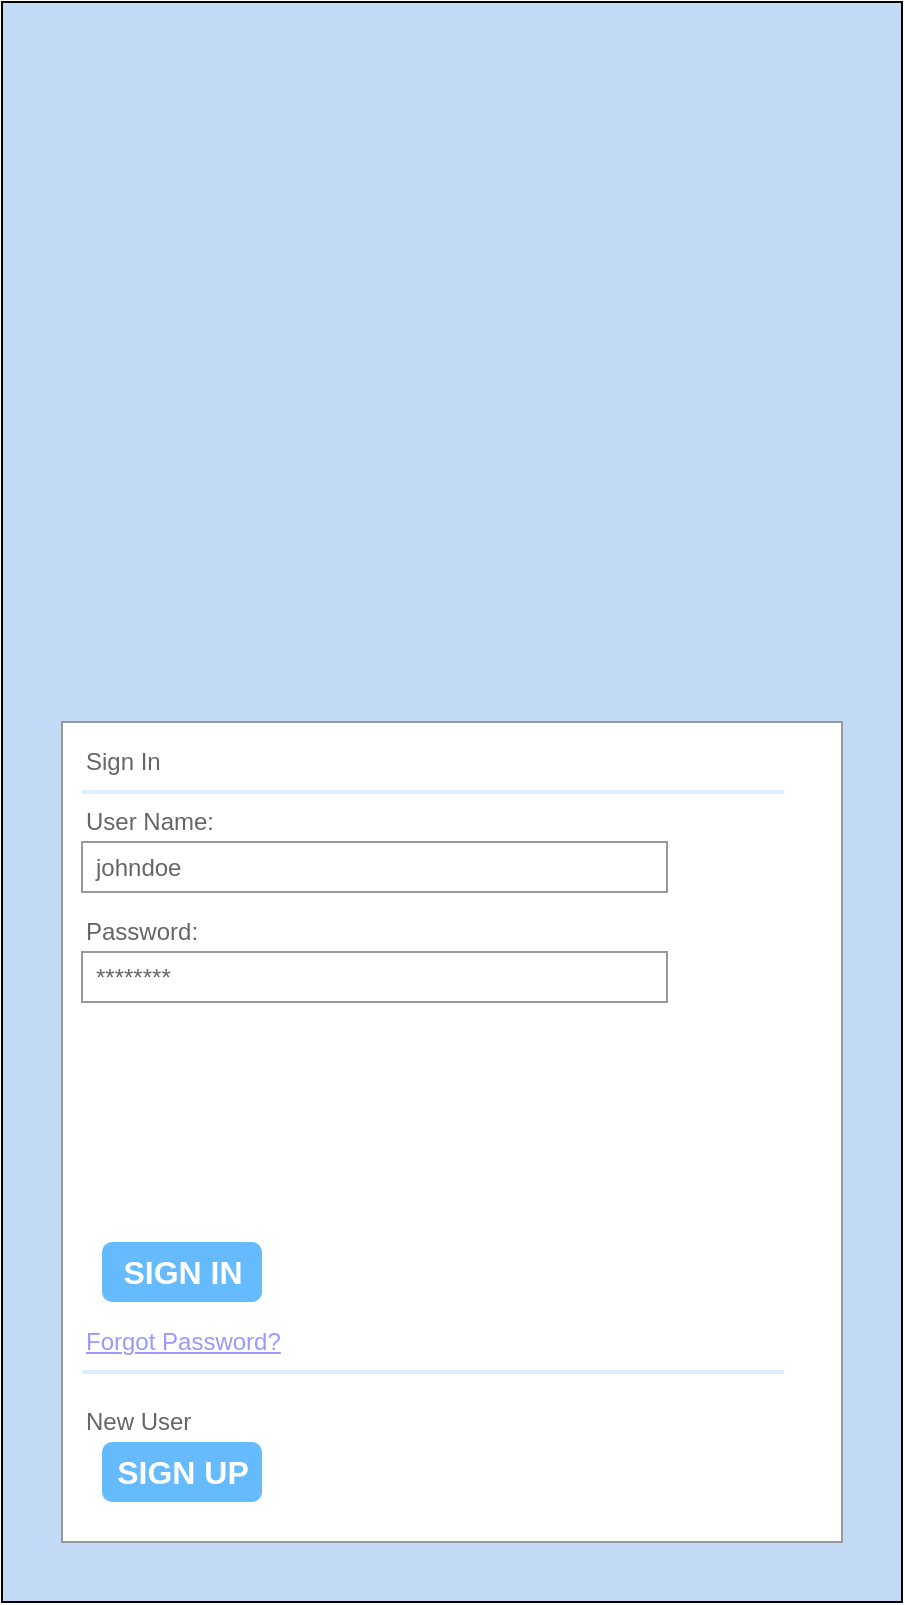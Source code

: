 <mxfile version="22.0.2" type="device" pages="4">
  <diagram name="LoginPage" id="phZu7aXWhsZl9Tb5U_Hm">
    <mxGraphModel dx="2058" dy="1180" grid="1" gridSize="10" guides="1" tooltips="1" connect="1" arrows="1" fold="1" page="1" pageScale="1" pageWidth="827" pageHeight="1169" math="0" shadow="0">
      <root>
        <mxCell id="0" />
        <mxCell id="1" parent="0" />
        <mxCell id="6vLEEY69bjayW_cFGLve-2" value="" style="rounded=0;whiteSpace=wrap;html=1;fillColor=#c2daf5;" vertex="1" parent="1">
          <mxGeometry x="40" y="40" width="450" height="800" as="geometry" />
        </mxCell>
        <mxCell id="6vLEEY69bjayW_cFGLve-3" value="" style="strokeWidth=1;shadow=0;dashed=0;align=center;html=1;shape=mxgraph.mockup.forms.rrect;rSize=0;strokeColor=#999999;fillColor=#ffffff;" vertex="1" parent="1">
          <mxGeometry x="70" y="400" width="390" height="410" as="geometry" />
        </mxCell>
        <mxCell id="6vLEEY69bjayW_cFGLve-4" value="Sign In" style="strokeWidth=1;shadow=0;dashed=0;align=center;html=1;shape=mxgraph.mockup.forms.anchor;fontSize=12;fontColor=#666666;align=left;resizeWidth=1;spacingLeft=0;" vertex="1" parent="6vLEEY69bjayW_cFGLve-3">
          <mxGeometry width="195" height="20" relative="1" as="geometry">
            <mxPoint x="10" y="10" as="offset" />
          </mxGeometry>
        </mxCell>
        <mxCell id="6vLEEY69bjayW_cFGLve-5" value="" style="shape=line;strokeColor=#ddeeff;strokeWidth=2;html=1;resizeWidth=1;" vertex="1" parent="6vLEEY69bjayW_cFGLve-3">
          <mxGeometry width="351.0" height="10" relative="1" as="geometry">
            <mxPoint x="10" y="30" as="offset" />
          </mxGeometry>
        </mxCell>
        <mxCell id="6vLEEY69bjayW_cFGLve-6" value="User Name:" style="strokeWidth=1;shadow=0;dashed=0;align=center;html=1;shape=mxgraph.mockup.forms.anchor;fontSize=12;fontColor=#666666;align=left;resizeWidth=1;spacingLeft=0;" vertex="1" parent="6vLEEY69bjayW_cFGLve-3">
          <mxGeometry width="195" height="20" relative="1" as="geometry">
            <mxPoint x="10" y="40" as="offset" />
          </mxGeometry>
        </mxCell>
        <mxCell id="6vLEEY69bjayW_cFGLve-7" value="johndoe" style="strokeWidth=1;shadow=0;dashed=0;align=center;html=1;shape=mxgraph.mockup.forms.rrect;rSize=0;strokeColor=#999999;fontColor=#666666;align=left;spacingLeft=5;resizeWidth=1;" vertex="1" parent="6vLEEY69bjayW_cFGLve-3">
          <mxGeometry width="292.5" height="25" relative="1" as="geometry">
            <mxPoint x="10" y="60" as="offset" />
          </mxGeometry>
        </mxCell>
        <mxCell id="6vLEEY69bjayW_cFGLve-8" value="Password:" style="strokeWidth=1;shadow=0;dashed=0;align=center;html=1;shape=mxgraph.mockup.forms.anchor;fontSize=12;fontColor=#666666;align=left;resizeWidth=1;spacingLeft=0;" vertex="1" parent="6vLEEY69bjayW_cFGLve-3">
          <mxGeometry width="195" height="20" relative="1" as="geometry">
            <mxPoint x="10" y="95" as="offset" />
          </mxGeometry>
        </mxCell>
        <mxCell id="6vLEEY69bjayW_cFGLve-9" value="********" style="strokeWidth=1;shadow=0;dashed=0;align=center;html=1;shape=mxgraph.mockup.forms.rrect;rSize=0;strokeColor=#999999;fontColor=#666666;align=left;spacingLeft=5;resizeWidth=1;" vertex="1" parent="6vLEEY69bjayW_cFGLve-3">
          <mxGeometry width="292.5" height="25" relative="1" as="geometry">
            <mxPoint x="10" y="115" as="offset" />
          </mxGeometry>
        </mxCell>
        <mxCell id="6vLEEY69bjayW_cFGLve-10" value="SIGN IN" style="strokeWidth=1;shadow=0;dashed=0;align=center;html=1;shape=mxgraph.mockup.forms.rrect;rSize=5;strokeColor=none;fontColor=#ffffff;fillColor=#66bbff;fontSize=16;fontStyle=1;" vertex="1" parent="6vLEEY69bjayW_cFGLve-3">
          <mxGeometry y="1" width="80" height="30" relative="1" as="geometry">
            <mxPoint x="20" y="-150" as="offset" />
          </mxGeometry>
        </mxCell>
        <mxCell id="6vLEEY69bjayW_cFGLve-11" value="Forgot Password?" style="strokeWidth=1;shadow=0;dashed=0;align=center;html=1;shape=mxgraph.mockup.forms.anchor;fontSize=12;fontColor=#9999ff;align=left;spacingLeft=0;fontStyle=4;resizeWidth=1;" vertex="1" parent="6vLEEY69bjayW_cFGLve-3">
          <mxGeometry y="1" width="292.5" height="20" relative="1" as="geometry">
            <mxPoint x="10" y="-110" as="offset" />
          </mxGeometry>
        </mxCell>
        <mxCell id="6vLEEY69bjayW_cFGLve-12" value="" style="shape=line;strokeColor=#ddeeff;strokeWidth=2;html=1;resizeWidth=1;" vertex="1" parent="6vLEEY69bjayW_cFGLve-3">
          <mxGeometry y="1" width="351.0" height="10" relative="1" as="geometry">
            <mxPoint x="10" y="-90" as="offset" />
          </mxGeometry>
        </mxCell>
        <mxCell id="6vLEEY69bjayW_cFGLve-13" value="New User" style="strokeWidth=1;shadow=0;dashed=0;align=center;html=1;shape=mxgraph.mockup.forms.anchor;fontSize=12;fontColor=#666666;align=left;spacingLeft=0;resizeWidth=1;" vertex="1" parent="6vLEEY69bjayW_cFGLve-3">
          <mxGeometry y="1" width="292.5" height="20" relative="1" as="geometry">
            <mxPoint x="10" y="-70" as="offset" />
          </mxGeometry>
        </mxCell>
        <mxCell id="6vLEEY69bjayW_cFGLve-14" value="SIGN UP" style="strokeWidth=1;shadow=0;dashed=0;align=center;html=1;shape=mxgraph.mockup.forms.rrect;rSize=5;strokeColor=none;fontColor=#ffffff;fillColor=#66bbff;fontSize=16;fontStyle=1;" vertex="1" parent="6vLEEY69bjayW_cFGLve-3">
          <mxGeometry y="1" width="80" height="30" relative="1" as="geometry">
            <mxPoint x="20" y="-50" as="offset" />
          </mxGeometry>
        </mxCell>
      </root>
    </mxGraphModel>
  </diagram>
  <diagram id="UgpCBYfx2HtUkyOT-ebM" name="HomePage">
    <mxGraphModel dx="1715" dy="983" grid="1" gridSize="10" guides="1" tooltips="1" connect="1" arrows="1" fold="1" page="1" pageScale="1" pageWidth="827" pageHeight="1169" math="0" shadow="0">
      <root>
        <mxCell id="0" />
        <mxCell id="1" parent="0" />
        <mxCell id="rjq8XkwbHsJElF_K1Dlp-1" value="&amp;nbsp;" style="rounded=0;whiteSpace=wrap;html=1;fillColor=#FFFFFF;" vertex="1" parent="1">
          <mxGeometry x="40" y="40" width="450" height="800" as="geometry" />
        </mxCell>
        <mxCell id="rjq8XkwbHsJElF_K1Dlp-84" value="" style="rounded=0;whiteSpace=wrap;html=1;container=0;" vertex="1" parent="1">
          <mxGeometry x="40" y="510" width="450" height="330" as="geometry" />
        </mxCell>
        <mxCell id="rjq8XkwbHsJElF_K1Dlp-85" value="" style="verticalLabelPosition=bottom;shadow=0;dashed=0;align=center;html=1;verticalAlign=top;strokeWidth=1;shape=mxgraph.mockup.containers.userMale;strokeColor=#666666;strokeColor2=#008cff;container=0;" vertex="1" parent="1">
          <mxGeometry x="50" y="520" width="50" height="50" as="geometry" />
        </mxCell>
        <mxCell id="rjq8XkwbHsJElF_K1Dlp-86" value="喵喵咕_Mew Mew Gull" style="text;html=1;strokeColor=none;fillColor=none;align=center;verticalAlign=middle;whiteSpace=wrap;rounded=0;fontStyle=1;container=0;" vertex="1" parent="1">
          <mxGeometry x="110" y="520" width="130" height="30" as="geometry" />
        </mxCell>
        <mxCell id="rjq8XkwbHsJElF_K1Dlp-87" value="Lorem ipsum dolor sit amet, consectetur adipisicing elit, sed do eiusmod tempor incididunt ut labore et dolore magna aliqua." style="text;html=1;strokeColor=none;fillColor=none;align=left;verticalAlign=middle;whiteSpace=wrap;rounded=0;container=0;" vertex="1" parent="1">
          <mxGeometry x="110" y="550" width="370" height="30" as="geometry" />
        </mxCell>
        <mxCell id="rjq8XkwbHsJElF_K1Dlp-88" value="" style="verticalLabelPosition=bottom;shadow=0;dashed=0;align=center;html=1;verticalAlign=top;strokeWidth=1;shape=mxgraph.mockup.misc.map;container=0;" vertex="1" parent="1">
          <mxGeometry x="110" y="590" width="320" height="250" as="geometry" />
        </mxCell>
        <mxCell id="rjq8XkwbHsJElF_K1Dlp-14" value="" style="rounded=0;whiteSpace=wrap;html=1;" vertex="1" parent="1">
          <mxGeometry x="40" y="40" width="450" height="60" as="geometry" />
        </mxCell>
        <mxCell id="rjq8XkwbHsJElF_K1Dlp-16" value="" style="verticalLabelPosition=bottom;shadow=0;dashed=0;align=center;html=1;verticalAlign=top;strokeWidth=1;shape=mxgraph.mockup.containers.userMale;strokeColor=#666666;strokeColor2=#008cff;" vertex="1" parent="1">
          <mxGeometry x="50" y="50" width="40" height="40" as="geometry" />
        </mxCell>
        <mxCell id="rjq8XkwbHsJElF_K1Dlp-52" value="" style="group" vertex="1" connectable="0" parent="1">
          <mxGeometry x="40" y="100" width="450" height="410" as="geometry" />
        </mxCell>
        <mxCell id="rjq8XkwbHsJElF_K1Dlp-29" value="" style="rounded=0;whiteSpace=wrap;html=1;container=0;" vertex="1" parent="rjq8XkwbHsJElF_K1Dlp-52">
          <mxGeometry width="450" height="410" as="geometry" />
        </mxCell>
        <mxCell id="rjq8XkwbHsJElF_K1Dlp-30" value="" style="verticalLabelPosition=bottom;shadow=0;dashed=0;align=center;html=1;verticalAlign=top;strokeWidth=1;shape=mxgraph.mockup.containers.userMale;strokeColor=#666666;strokeColor2=#008cff;container=0;" vertex="1" parent="rjq8XkwbHsJElF_K1Dlp-52">
          <mxGeometry x="10" y="10" width="50" height="50" as="geometry" />
        </mxCell>
        <mxCell id="rjq8XkwbHsJElF_K1Dlp-33" value="喵喵咕_Mew Mew Gull" style="text;html=1;strokeColor=none;fillColor=none;align=center;verticalAlign=middle;whiteSpace=wrap;rounded=0;fontStyle=1;container=0;" vertex="1" parent="rjq8XkwbHsJElF_K1Dlp-52">
          <mxGeometry x="70" y="10" width="130" height="30" as="geometry" />
        </mxCell>
        <mxCell id="rjq8XkwbHsJElF_K1Dlp-34" value="Lorem ipsum dolor sit amet, consectetur adipisicing elit, sed do eiusmod tempor incididunt ut labore et dolore magna aliqua." style="text;html=1;strokeColor=none;fillColor=none;align=left;verticalAlign=middle;whiteSpace=wrap;rounded=0;container=0;" vertex="1" parent="rjq8XkwbHsJElF_K1Dlp-52">
          <mxGeometry x="70" y="40" width="370" height="30" as="geometry" />
        </mxCell>
        <mxCell id="rjq8XkwbHsJElF_K1Dlp-37" value="" style="verticalLabelPosition=bottom;shadow=0;dashed=0;align=center;html=1;verticalAlign=top;strokeWidth=1;shape=mxgraph.mockup.misc.map;container=0;" vertex="1" parent="rjq8XkwbHsJElF_K1Dlp-52">
          <mxGeometry x="70" y="80" width="320" height="320" as="geometry" />
        </mxCell>
        <mxCell id="rjq8XkwbHsJElF_K1Dlp-89" value="" style="verticalLabelPosition=bottom;shadow=0;dashed=0;align=center;html=1;verticalAlign=top;strokeWidth=1;shape=mxgraph.mockup.misc.help_icon;" vertex="1" parent="rjq8XkwbHsJElF_K1Dlp-52">
          <mxGeometry x="350" y="360" width="32" height="32" as="geometry" />
        </mxCell>
        <mxCell id="rjq8XkwbHsJElF_K1Dlp-15" value="" style="rounded=0;whiteSpace=wrap;html=1;" vertex="1" parent="1">
          <mxGeometry x="40" y="780" width="450" height="60" as="geometry" />
        </mxCell>
        <mxCell id="Xe5YEQIl2qjl2_WqahxZ-1" value="Search" style="strokeWidth=1;shadow=0;dashed=0;align=center;html=1;shape=mxgraph.mockup.forms.searchBox;strokeColor=#999999;mainText=;strokeColor2=#008cff;fontColor=#666666;fontSize=17;align=left;spacingLeft=3;whiteSpace=wrap;" vertex="1" parent="1">
          <mxGeometry x="100" y="55" width="380" height="30" as="geometry" />
        </mxCell>
        <mxCell id="NG_aVYD9w8qzVucSsSsN-1" value="" style="rounded=0;whiteSpace=wrap;html=1;" vertex="1" parent="1">
          <mxGeometry x="40" y="780" width="450" height="60" as="geometry" />
        </mxCell>
        <mxCell id="NG_aVYD9w8qzVucSsSsN-2" value="仓库" style="strokeWidth=1;shadow=0;dashed=0;align=center;html=1;shape=mxgraph.mockup.buttons.button;strokeColor=#666666;fontColor=#000000;mainText=;buttonStyle=round;fontSize=17;fontStyle=1;fillColor=#FFFFFF;whiteSpace=wrap;" vertex="1" parent="1">
          <mxGeometry x="360" y="790" width="120" height="40" as="geometry" />
        </mxCell>
        <mxCell id="NG_aVYD9w8qzVucSsSsN-4" value="主页" style="strokeWidth=1;shadow=0;dashed=0;align=center;html=1;shape=mxgraph.mockup.buttons.button;strokeColor=#666666;fontColor=#ffffff;mainText=;buttonStyle=round;fontSize=17;fontStyle=1;fillColor=#008cff;whiteSpace=wrap;" vertex="1" parent="1">
          <mxGeometry x="50" y="790" width="120" height="40" as="geometry" />
        </mxCell>
        <mxCell id="hb7C1XCnp6OkDWA9zt2V-1" value="+" style="strokeWidth=1;shadow=0;dashed=0;align=center;html=1;shape=mxgraph.mockup.buttons.button;strokeColor=#666666;fontColor=#ffffff;mainText=;buttonStyle=round;fontSize=20;fontStyle=1;fillColor=#008cff;whiteSpace=wrap;" vertex="1" parent="1">
          <mxGeometry x="235" y="790" width="60" height="40" as="geometry" />
        </mxCell>
      </root>
    </mxGraphModel>
  </diagram>
  <diagram id="h0G8VZC5hPCA0d3lclXR" name="PictureDetailsPage">
    <mxGraphModel dx="2421" dy="1388" grid="1" gridSize="10" guides="1" tooltips="1" connect="1" arrows="1" fold="1" page="1" pageScale="1" pageWidth="827" pageHeight="1169" math="0" shadow="0">
      <root>
        <mxCell id="0" />
        <mxCell id="1" parent="0" />
        <mxCell id="-Wvlf_uj7-PM8GYtm6po-1" value="" style="group" vertex="1" connectable="0" parent="1">
          <mxGeometry x="30" y="305" width="450" height="410" as="geometry" />
        </mxCell>
        <mxCell id="-Wvlf_uj7-PM8GYtm6po-2" value="" style="rounded=0;whiteSpace=wrap;html=1;container=0;" vertex="1" parent="-Wvlf_uj7-PM8GYtm6po-1">
          <mxGeometry width="450" height="410" as="geometry" />
        </mxCell>
        <mxCell id="-Wvlf_uj7-PM8GYtm6po-3" value="" style="verticalLabelPosition=bottom;shadow=0;dashed=0;align=center;html=1;verticalAlign=top;strokeWidth=1;shape=mxgraph.mockup.containers.userMale;strokeColor=#666666;strokeColor2=#008cff;container=0;" vertex="1" parent="-Wvlf_uj7-PM8GYtm6po-1">
          <mxGeometry x="10" y="10" width="50" height="50" as="geometry" />
        </mxCell>
        <mxCell id="-Wvlf_uj7-PM8GYtm6po-4" value="喵喵咕_Mew Mew Gull" style="text;html=1;strokeColor=none;fillColor=none;align=center;verticalAlign=middle;whiteSpace=wrap;rounded=0;fontStyle=1;container=0;" vertex="1" parent="-Wvlf_uj7-PM8GYtm6po-1">
          <mxGeometry x="70" y="10" width="130" height="30" as="geometry" />
        </mxCell>
        <mxCell id="-Wvlf_uj7-PM8GYtm6po-5" value="Lorem ipsum dolor sit amet, consectetur adipisicing elit, sed do eiusmod tempor incididunt ut labore et dolore magna aliqua." style="text;html=1;strokeColor=none;fillColor=none;align=left;verticalAlign=middle;whiteSpace=wrap;rounded=0;container=0;" vertex="1" parent="-Wvlf_uj7-PM8GYtm6po-1">
          <mxGeometry x="70" y="40" width="370" height="30" as="geometry" />
        </mxCell>
        <mxCell id="-Wvlf_uj7-PM8GYtm6po-6" value="" style="verticalLabelPosition=bottom;shadow=0;dashed=0;align=center;html=1;verticalAlign=top;strokeWidth=1;shape=mxgraph.mockup.misc.map;container=0;" vertex="1" parent="-Wvlf_uj7-PM8GYtm6po-1">
          <mxGeometry x="70" y="80" width="320" height="320" as="geometry" />
        </mxCell>
        <mxCell id="-Wvlf_uj7-PM8GYtm6po-7" value="" style="verticalLabelPosition=bottom;shadow=0;dashed=0;align=center;html=1;verticalAlign=top;strokeWidth=1;shape=mxgraph.mockup.misc.help_icon;opacity=60;" vertex="1" parent="-Wvlf_uj7-PM8GYtm6po-1">
          <mxGeometry x="350" y="360" width="32" height="32" as="geometry" />
        </mxCell>
        <mxCell id="ZiZTC_5BU0hZ9B6_8ydf-27" value="" style="group" vertex="1" connectable="0" parent="1">
          <mxGeometry x="560" width="450" height="1020" as="geometry" />
        </mxCell>
        <mxCell id="ZiZTC_5BU0hZ9B6_8ydf-2" value="" style="rounded=0;whiteSpace=wrap;html=1;container=0;" vertex="1" parent="ZiZTC_5BU0hZ9B6_8ydf-27">
          <mxGeometry width="450" height="1020" as="geometry" />
        </mxCell>
        <mxCell id="ZiZTC_5BU0hZ9B6_8ydf-1" value="" style="verticalLabelPosition=bottom;shadow=0;dashed=0;align=center;html=1;verticalAlign=top;strokeWidth=1;shape=mxgraph.mockup.misc.map;" vertex="1" parent="ZiZTC_5BU0hZ9B6_8ydf-27">
          <mxGeometry x="20" y="20" width="410" height="410" as="geometry" />
        </mxCell>
        <mxCell id="ZiZTC_5BU0hZ9B6_8ydf-4" value="" style="verticalLabelPosition=bottom;shadow=0;dashed=0;align=center;html=1;verticalAlign=top;strokeWidth=1;shape=mxgraph.mockup.containers.userMale;strokeColor=#666666;strokeColor2=#008cff;container=0;" vertex="1" parent="ZiZTC_5BU0hZ9B6_8ydf-27">
          <mxGeometry x="20" y="440" width="50" height="50" as="geometry" />
        </mxCell>
        <mxCell id="ZiZTC_5BU0hZ9B6_8ydf-5" value="喵喵咕_Mew Mew Gull" style="text;html=1;strokeColor=none;fillColor=none;align=center;verticalAlign=middle;whiteSpace=wrap;rounded=0;fontStyle=1;container=0;" vertex="1" parent="ZiZTC_5BU0hZ9B6_8ydf-27">
          <mxGeometry x="80" y="435" width="130" height="30" as="geometry" />
        </mxCell>
        <mxCell id="ZiZTC_5BU0hZ9B6_8ydf-6" value="Lorem ipsum dolor sit amet, consectetur adipisicing elit, sed do eiusmod tempor incididunt ut labore et dolore magna aliqua." style="text;html=1;strokeColor=none;fillColor=none;align=left;verticalAlign=middle;whiteSpace=wrap;rounded=0;container=0;" vertex="1" parent="ZiZTC_5BU0hZ9B6_8ydf-27">
          <mxGeometry x="80" y="465" width="360" height="30" as="geometry" />
        </mxCell>
        <mxCell id="ZiZTC_5BU0hZ9B6_8ydf-7" value="XXXXXXX" style="strokeWidth=1;shadow=0;dashed=0;align=center;html=1;shape=mxgraph.mockup.text.textBox;fontColor=#666666;align=left;fontSize=15;spacingLeft=4;spacingTop=-3;whiteSpace=wrap;strokeColor=#666666;mainText=" vertex="1" parent="ZiZTC_5BU0hZ9B6_8ydf-27">
          <mxGeometry x="20" y="540" width="410" height="30" as="geometry" />
        </mxCell>
        <mxCell id="ZiZTC_5BU0hZ9B6_8ydf-8" value="&lt;b&gt;模型&lt;/b&gt;" style="text;html=1;strokeColor=none;fillColor=none;align=left;verticalAlign=middle;whiteSpace=wrap;rounded=0;" vertex="1" parent="ZiZTC_5BU0hZ9B6_8ydf-27">
          <mxGeometry x="20" y="510" width="60" height="30" as="geometry" />
        </mxCell>
        <mxCell id="ZiZTC_5BU0hZ9B6_8ydf-9" value="masterpiece, best quality, 1girl, fox girl, fox ears, blonde hair, long hair, yellow eyes, smile, sitting, crossed legs, holding, tiara, frilled dress, strapless, cleavage, bare shoulders, fur trim, detached sleeves, barefoot, toes, anklet, jewelry, throne, reflection" style="strokeWidth=1;shadow=0;dashed=0;align=center;html=1;shape=mxgraph.mockup.text.textBox;fontColor=#666666;align=left;fontSize=15;spacingLeft=4;spacingTop=-3;whiteSpace=wrap;strokeColor=#666666;mainText=" vertex="1" parent="ZiZTC_5BU0hZ9B6_8ydf-27">
          <mxGeometry x="20" y="600" width="410" height="100" as="geometry" />
        </mxCell>
        <mxCell id="ZiZTC_5BU0hZ9B6_8ydf-10" value="&lt;b&gt;提示词&lt;/b&gt;" style="text;html=1;strokeColor=none;fillColor=none;align=left;verticalAlign=middle;whiteSpace=wrap;rounded=0;" vertex="1" parent="ZiZTC_5BU0hZ9B6_8ydf-27">
          <mxGeometry x="20" y="570" width="60" height="30" as="geometry" />
        </mxCell>
        <mxCell id="ZiZTC_5BU0hZ9B6_8ydf-11" value="EasyNegative,Intercostal muscle,ugly,huge eyes,text,logo,monochrome,worst face,(more than 2 hands,bad and mutated hands:1.3),(worst quality:2)" style="strokeWidth=1;shadow=0;dashed=0;align=center;html=1;shape=mxgraph.mockup.text.textBox;fontColor=#666666;align=left;fontSize=15;spacingLeft=4;spacingTop=-3;whiteSpace=wrap;strokeColor=#666666;mainText=" vertex="1" parent="ZiZTC_5BU0hZ9B6_8ydf-27">
          <mxGeometry x="20" y="730" width="410" height="70" as="geometry" />
        </mxCell>
        <mxCell id="ZiZTC_5BU0hZ9B6_8ydf-12" value="&lt;b&gt;负向提示词&lt;/b&gt;" style="text;html=1;strokeColor=none;fillColor=none;align=left;verticalAlign=middle;whiteSpace=wrap;rounded=0;" vertex="1" parent="ZiZTC_5BU0hZ9B6_8ydf-27">
          <mxGeometry x="20" y="700" width="70" height="30" as="geometry" />
        </mxCell>
        <mxCell id="ZiZTC_5BU0hZ9B6_8ydf-15" value="25" style="strokeWidth=1;shadow=0;dashed=0;align=center;html=1;shape=mxgraph.mockup.text.textBox;fontColor=#666666;align=left;fontSize=15;spacingLeft=4;spacingTop=-3;whiteSpace=wrap;strokeColor=#666666;mainText=;container=0;" vertex="1" parent="ZiZTC_5BU0hZ9B6_8ydf-27">
          <mxGeometry x="230" y="830" width="200" height="30" as="geometry" />
        </mxCell>
        <mxCell id="ZiZTC_5BU0hZ9B6_8ydf-16" value="&lt;b&gt;迭代步数(Steps)&lt;/b&gt;" style="text;html=1;strokeColor=none;fillColor=none;align=left;verticalAlign=middle;whiteSpace=wrap;rounded=0;container=0;" vertex="1" parent="ZiZTC_5BU0hZ9B6_8ydf-27">
          <mxGeometry x="230" y="800" width="100" height="30" as="geometry" />
        </mxCell>
        <mxCell id="ZiZTC_5BU0hZ9B6_8ydf-13" value="DPM++ 2M SDE Karras" style="strokeWidth=1;shadow=0;dashed=0;align=center;html=1;shape=mxgraph.mockup.text.textBox;fontColor=#666666;align=left;fontSize=15;spacingLeft=4;spacingTop=-3;whiteSpace=wrap;strokeColor=#666666;mainText=;container=0;" vertex="1" parent="ZiZTC_5BU0hZ9B6_8ydf-27">
          <mxGeometry x="20" y="830" width="190" height="30" as="geometry" />
        </mxCell>
        <mxCell id="ZiZTC_5BU0hZ9B6_8ydf-14" value="&lt;b&gt;采样器(Sampler)&lt;/b&gt;" style="text;html=1;strokeColor=none;fillColor=none;align=left;verticalAlign=middle;whiteSpace=wrap;rounded=0;container=0;" vertex="1" parent="ZiZTC_5BU0hZ9B6_8ydf-27">
          <mxGeometry x="20" y="800" width="110" height="30" as="geometry" />
        </mxCell>
        <mxCell id="ZiZTC_5BU0hZ9B6_8ydf-19" value="2117692088" style="strokeWidth=1;shadow=0;dashed=0;align=center;html=1;shape=mxgraph.mockup.text.textBox;fontColor=#666666;align=left;fontSize=15;spacingLeft=4;spacingTop=-3;whiteSpace=wrap;strokeColor=#666666;mainText=;container=0;" vertex="1" parent="ZiZTC_5BU0hZ9B6_8ydf-27">
          <mxGeometry x="230" y="890" width="200" height="30" as="geometry" />
        </mxCell>
        <mxCell id="ZiZTC_5BU0hZ9B6_8ydf-20" value="&lt;b&gt;随机种子(Seed)&lt;/b&gt;" style="text;html=1;strokeColor=none;fillColor=none;align=left;verticalAlign=middle;whiteSpace=wrap;rounded=0;container=0;" vertex="1" parent="ZiZTC_5BU0hZ9B6_8ydf-27">
          <mxGeometry x="230" y="860" width="100" height="30" as="geometry" />
        </mxCell>
        <mxCell id="ZiZTC_5BU0hZ9B6_8ydf-21" value="5" style="strokeWidth=1;shadow=0;dashed=0;align=center;html=1;shape=mxgraph.mockup.text.textBox;fontColor=#666666;align=left;fontSize=15;spacingLeft=4;spacingTop=-3;whiteSpace=wrap;strokeColor=#666666;mainText=;container=0;" vertex="1" parent="ZiZTC_5BU0hZ9B6_8ydf-27">
          <mxGeometry x="20" y="890" width="190" height="30" as="geometry" />
        </mxCell>
        <mxCell id="ZiZTC_5BU0hZ9B6_8ydf-22" value="&lt;b&gt;提示词相关性(CFG Scale)&lt;/b&gt;" style="text;html=1;strokeColor=none;fillColor=none;align=left;verticalAlign=middle;whiteSpace=wrap;rounded=0;container=0;" vertex="1" parent="ZiZTC_5BU0hZ9B6_8ydf-27">
          <mxGeometry x="20" y="860" width="150" height="30" as="geometry" />
        </mxCell>
        <mxCell id="ZiZTC_5BU0hZ9B6_8ydf-23" value="512x768" style="strokeWidth=1;shadow=0;dashed=0;align=center;html=1;shape=mxgraph.mockup.text.textBox;fontColor=#666666;align=left;fontSize=15;spacingLeft=4;spacingTop=-3;whiteSpace=wrap;strokeColor=#666666;mainText=;container=0;" vertex="1" parent="ZiZTC_5BU0hZ9B6_8ydf-27">
          <mxGeometry x="230" y="950" width="200" height="30" as="geometry" />
        </mxCell>
        <mxCell id="ZiZTC_5BU0hZ9B6_8ydf-24" value="尺寸" style="text;html=1;strokeColor=none;fillColor=none;align=left;verticalAlign=middle;whiteSpace=wrap;rounded=0;container=0;fontStyle=1" vertex="1" parent="ZiZTC_5BU0hZ9B6_8ydf-27">
          <mxGeometry x="230" y="920" width="100" height="30" as="geometry" />
        </mxCell>
        <mxCell id="ZiZTC_5BU0hZ9B6_8ydf-25" value="2" style="strokeWidth=1;shadow=0;dashed=0;align=center;html=1;shape=mxgraph.mockup.text.textBox;fontColor=#666666;align=left;fontSize=15;spacingLeft=4;spacingTop=-3;whiteSpace=wrap;strokeColor=#666666;mainText=;container=0;" vertex="1" parent="ZiZTC_5BU0hZ9B6_8ydf-27">
          <mxGeometry x="20" y="950" width="190" height="30" as="geometry" />
        </mxCell>
        <mxCell id="ZiZTC_5BU0hZ9B6_8ydf-26" value="Clip Skip" style="text;html=1;strokeColor=none;fillColor=none;align=left;verticalAlign=middle;whiteSpace=wrap;rounded=0;container=0;fontStyle=1" vertex="1" parent="ZiZTC_5BU0hZ9B6_8ydf-27">
          <mxGeometry x="20" y="920" width="150" height="30" as="geometry" />
        </mxCell>
        <mxCell id="ZiZTC_5BU0hZ9B6_8ydf-28" style="edgeStyle=orthogonalEdgeStyle;rounded=0;orthogonalLoop=1;jettySize=auto;html=1;entryX=0;entryY=0.5;entryDx=0;entryDy=0;" edge="1" parent="1" source="-Wvlf_uj7-PM8GYtm6po-7" target="ZiZTC_5BU0hZ9B6_8ydf-2">
          <mxGeometry relative="1" as="geometry">
            <Array as="points">
              <mxPoint x="520" y="681" />
              <mxPoint x="520" y="510" />
            </Array>
          </mxGeometry>
        </mxCell>
      </root>
    </mxGraphModel>
  </diagram>
  <diagram id="j95TrRhkRwmy08WNzFAy" name="StoragePage">
    <mxGraphModel dx="1419" dy="814" grid="1" gridSize="10" guides="1" tooltips="1" connect="1" arrows="1" fold="1" page="1" pageScale="1" pageWidth="827" pageHeight="1169" math="0" shadow="0">
      <root>
        <mxCell id="0" />
        <mxCell id="1" parent="0" />
        <mxCell id="A3VbWTUr-3MKCBpfs2T2-1" value="&amp;nbsp;" style="rounded=0;whiteSpace=wrap;html=1;fillColor=#FFFFFF;" vertex="1" parent="1">
          <mxGeometry x="40" y="40" width="450" height="800" as="geometry" />
        </mxCell>
        <mxCell id="A3VbWTUr-3MKCBpfs2T2-2" value="" style="rounded=0;whiteSpace=wrap;html=1;" vertex="1" parent="1">
          <mxGeometry x="40" y="40" width="450" height="60" as="geometry" />
        </mxCell>
        <mxCell id="A3VbWTUr-3MKCBpfs2T2-3" value="" style="verticalLabelPosition=bottom;shadow=0;dashed=0;align=center;html=1;verticalAlign=top;strokeWidth=1;shape=mxgraph.mockup.containers.userMale;strokeColor=#666666;strokeColor2=#008cff;" vertex="1" parent="1">
          <mxGeometry x="50" y="50" width="40" height="40" as="geometry" />
        </mxCell>
        <mxCell id="A3VbWTUr-3MKCBpfs2T2-4" value="" style="rounded=0;whiteSpace=wrap;html=1;" vertex="1" parent="1">
          <mxGeometry x="40" y="780" width="450" height="60" as="geometry" />
        </mxCell>
        <mxCell id="A3VbWTUr-3MKCBpfs2T2-7" value="Search" style="strokeWidth=1;shadow=0;dashed=0;align=center;html=1;shape=mxgraph.mockup.forms.searchBox;strokeColor=#999999;mainText=;strokeColor2=#008cff;fontColor=#666666;fontSize=17;align=left;spacingLeft=3;whiteSpace=wrap;" vertex="1" parent="1">
          <mxGeometry x="100" y="55" width="380" height="30" as="geometry" />
        </mxCell>
        <mxCell id="esEqA8fhu0FAY3JXH1Um-29" value="" style="strokeWidth=1;shadow=0;dashed=0;align=center;html=1;shape=mxgraph.mockup.containers.marginRect2;rectMarginTop=32;strokeColor=#666666;gradientColor=none;whiteSpace=wrap;" vertex="1" parent="1">
          <mxGeometry x="40" y="110" width="450" height="670" as="geometry" />
        </mxCell>
        <mxCell id="esEqA8fhu0FAY3JXH1Um-30" value="我上传的" style="strokeColor=inherit;fillColor=inherit;gradientColor=inherit;strokeWidth=1;shadow=0;dashed=0;align=center;html=1;shape=mxgraph.mockup.containers.rrect;rSize=0;fontSize=12;fontColor=#666666;gradientColor=none;" vertex="1" parent="esEqA8fhu0FAY3JXH1Um-29">
          <mxGeometry width="70" height="25" relative="1" as="geometry">
            <mxPoint x="10" as="offset" />
          </mxGeometry>
        </mxCell>
        <mxCell id="esEqA8fhu0FAY3JXH1Um-31" value="我收藏的" style="strokeWidth=1;shadow=0;dashed=0;align=center;html=1;shape=mxgraph.mockup.containers.rrect;rSize=0;fontSize=12;fontColor=#ffffff;strokeColor=#008cff;fillColor=#008cff;" vertex="1" parent="esEqA8fhu0FAY3JXH1Um-29">
          <mxGeometry width="70" height="25" relative="1" as="geometry">
            <mxPoint x="90" as="offset" />
          </mxGeometry>
        </mxCell>
        <mxCell id="esEqA8fhu0FAY3JXH1Um-33" value="" style="strokeWidth=1;shadow=0;dashed=0;align=center;html=1;shape=mxgraph.mockup.containers.topButton;rSize=5;strokeColor=#008cff;fillColor=#008cff;gradientColor=none;resizeWidth=1;movable=0;deletable=1;" vertex="1" parent="esEqA8fhu0FAY3JXH1Um-29">
          <mxGeometry width="450" height="7" relative="1" as="geometry">
            <mxPoint y="25" as="offset" />
          </mxGeometry>
        </mxCell>
        <mxCell id="8WVivkWZ_IU5n-27pNYe-9" value="" style="group" vertex="1" connectable="0" parent="esEqA8fhu0FAY3JXH1Um-29">
          <mxGeometry x="10" y="40" width="210" height="256" as="geometry" />
        </mxCell>
        <mxCell id="8WVivkWZ_IU5n-27pNYe-2" value="" style="rounded=0;whiteSpace=wrap;html=1;container=0;" vertex="1" parent="8WVivkWZ_IU5n-27pNYe-9">
          <mxGeometry width="210" height="240" as="geometry" />
        </mxCell>
        <mxCell id="8WVivkWZ_IU5n-27pNYe-4" value="喵喵咕_Mew Mew Gull" style="text;html=1;strokeColor=none;fillColor=none;align=left;verticalAlign=middle;whiteSpace=wrap;rounded=0;fontStyle=0;container=0;fontSize=8;" vertex="1" parent="8WVivkWZ_IU5n-27pNYe-9">
          <mxGeometry x="6.178" y="198" width="197.048" height="18" as="geometry" />
        </mxCell>
        <mxCell id="8WVivkWZ_IU5n-27pNYe-6" value="" style="verticalLabelPosition=bottom;shadow=0;dashed=0;align=center;html=1;verticalAlign=top;strokeWidth=1;shape=mxgraph.mockup.misc.map;container=0;" vertex="1" parent="8WVivkWZ_IU5n-27pNYe-9">
          <mxGeometry x="6.176" y="6" width="197.647" height="192" as="geometry" />
        </mxCell>
        <mxCell id="8WVivkWZ_IU5n-27pNYe-7" value="" style="verticalLabelPosition=bottom;shadow=0;dashed=0;align=center;html=1;verticalAlign=top;strokeWidth=1;shape=mxgraph.mockup.misc.help_icon;" vertex="1" parent="8WVivkWZ_IU5n-27pNYe-9">
          <mxGeometry x="179.118" y="174" width="18.529" height="18" as="geometry" />
        </mxCell>
        <mxCell id="8WVivkWZ_IU5n-27pNYe-8" value="喵喵咕_Mew Mew Gull" style="text;html=1;strokeColor=none;fillColor=none;align=left;verticalAlign=middle;whiteSpace=wrap;rounded=0;fontStyle=0;container=0;fontSize=6;" vertex="1" parent="8WVivkWZ_IU5n-27pNYe-9">
          <mxGeometry x="28.177" y="216" width="101.294" height="18" as="geometry" />
        </mxCell>
        <mxCell id="8WVivkWZ_IU5n-27pNYe-25" value="" style="verticalLabelPosition=bottom;shadow=0;dashed=0;align=center;html=1;verticalAlign=top;strokeWidth=1;shape=mxgraph.mockup.containers.userMale;strokeColor=#666666;strokeColor2=#008cff;" vertex="1" parent="8WVivkWZ_IU5n-27pNYe-9">
          <mxGeometry x="6.18" y="214" width="22" height="22" as="geometry" />
        </mxCell>
        <mxCell id="8WVivkWZ_IU5n-27pNYe-18" value="" style="group" vertex="1" connectable="0" parent="esEqA8fhu0FAY3JXH1Um-29">
          <mxGeometry x="230" y="40" width="210" height="240" as="geometry" />
        </mxCell>
        <mxCell id="8WVivkWZ_IU5n-27pNYe-19" value="" style="rounded=0;whiteSpace=wrap;html=1;container=0;" vertex="1" parent="8WVivkWZ_IU5n-27pNYe-18">
          <mxGeometry width="210" height="240" as="geometry" />
        </mxCell>
        <mxCell id="8WVivkWZ_IU5n-27pNYe-21" value="&lt;span style=&quot;font-weight: normal;&quot;&gt;喵喵咕_Mew Mew Gull&lt;/span&gt;" style="text;html=1;strokeColor=none;fillColor=none;align=left;verticalAlign=middle;whiteSpace=wrap;rounded=0;fontStyle=1;container=0;fontSize=8;" vertex="1" parent="8WVivkWZ_IU5n-27pNYe-18">
          <mxGeometry x="6.178" y="198" width="197.048" height="18" as="geometry" />
        </mxCell>
        <mxCell id="8WVivkWZ_IU5n-27pNYe-22" value="" style="verticalLabelPosition=bottom;shadow=0;dashed=0;align=center;html=1;verticalAlign=top;strokeWidth=1;shape=mxgraph.mockup.misc.map;container=0;direction=west;fillColor=#f5f5f5;fontColor=#333333;strokeColor=#666666;" vertex="1" parent="8WVivkWZ_IU5n-27pNYe-18">
          <mxGeometry x="6.176" y="6" width="197.647" height="192" as="geometry" />
        </mxCell>
        <mxCell id="8WVivkWZ_IU5n-27pNYe-23" value="" style="verticalLabelPosition=bottom;shadow=0;dashed=0;align=center;html=1;verticalAlign=top;strokeWidth=1;shape=mxgraph.mockup.misc.help_icon;" vertex="1" parent="8WVivkWZ_IU5n-27pNYe-18">
          <mxGeometry x="179.118" y="174" width="18.529" height="18" as="geometry" />
        </mxCell>
        <mxCell id="8WVivkWZ_IU5n-27pNYe-24" value="喵喵咕_Mew Mew Gull" style="text;html=1;strokeColor=none;fillColor=none;align=left;verticalAlign=middle;whiteSpace=wrap;rounded=0;fontStyle=0;container=0;fontSize=6;" vertex="1" parent="8WVivkWZ_IU5n-27pNYe-18">
          <mxGeometry x="28.177" y="216" width="101.294" height="18" as="geometry" />
        </mxCell>
        <mxCell id="8WVivkWZ_IU5n-27pNYe-26" value="" style="verticalLabelPosition=bottom;shadow=0;dashed=0;align=center;html=1;verticalAlign=top;strokeWidth=1;shape=mxgraph.mockup.containers.userMale;strokeColor=#666666;strokeColor2=#008cff;" vertex="1" parent="8WVivkWZ_IU5n-27pNYe-18">
          <mxGeometry x="6.18" y="214" width="22" height="22" as="geometry" />
        </mxCell>
        <mxCell id="QhY-4fZ_x-F99bRoBGjE-4" value="主页" style="strokeWidth=1;shadow=0;dashed=0;align=center;html=1;shape=mxgraph.mockup.buttons.button;strokeColor=#666666;fontColor=#000000;mainText=;buttonStyle=round;fontSize=17;fontStyle=1;fillColor=#FFFFFF;whiteSpace=wrap;" vertex="1" parent="1">
          <mxGeometry x="50" y="790" width="120" height="40" as="geometry" />
        </mxCell>
        <mxCell id="QhY-4fZ_x-F99bRoBGjE-5" value="仓库&amp;nbsp;" style="strokeWidth=1;shadow=0;dashed=0;align=center;html=1;shape=mxgraph.mockup.buttons.button;strokeColor=#666666;fontColor=#ffffff;mainText=;buttonStyle=round;fontSize=17;fontStyle=1;fillColor=#008cff;whiteSpace=wrap;" vertex="1" parent="1">
          <mxGeometry x="360" y="790" width="120" height="40" as="geometry" />
        </mxCell>
        <mxCell id="QhY-4fZ_x-F99bRoBGjE-6" value="+" style="strokeWidth=1;shadow=0;dashed=0;align=center;html=1;shape=mxgraph.mockup.buttons.button;strokeColor=#666666;fontColor=#ffffff;mainText=;buttonStyle=round;fontSize=20;fontStyle=1;fillColor=#008cff;whiteSpace=wrap;" vertex="1" parent="1">
          <mxGeometry x="235" y="790" width="60" height="40" as="geometry" />
        </mxCell>
      </root>
    </mxGraphModel>
  </diagram>
</mxfile>
